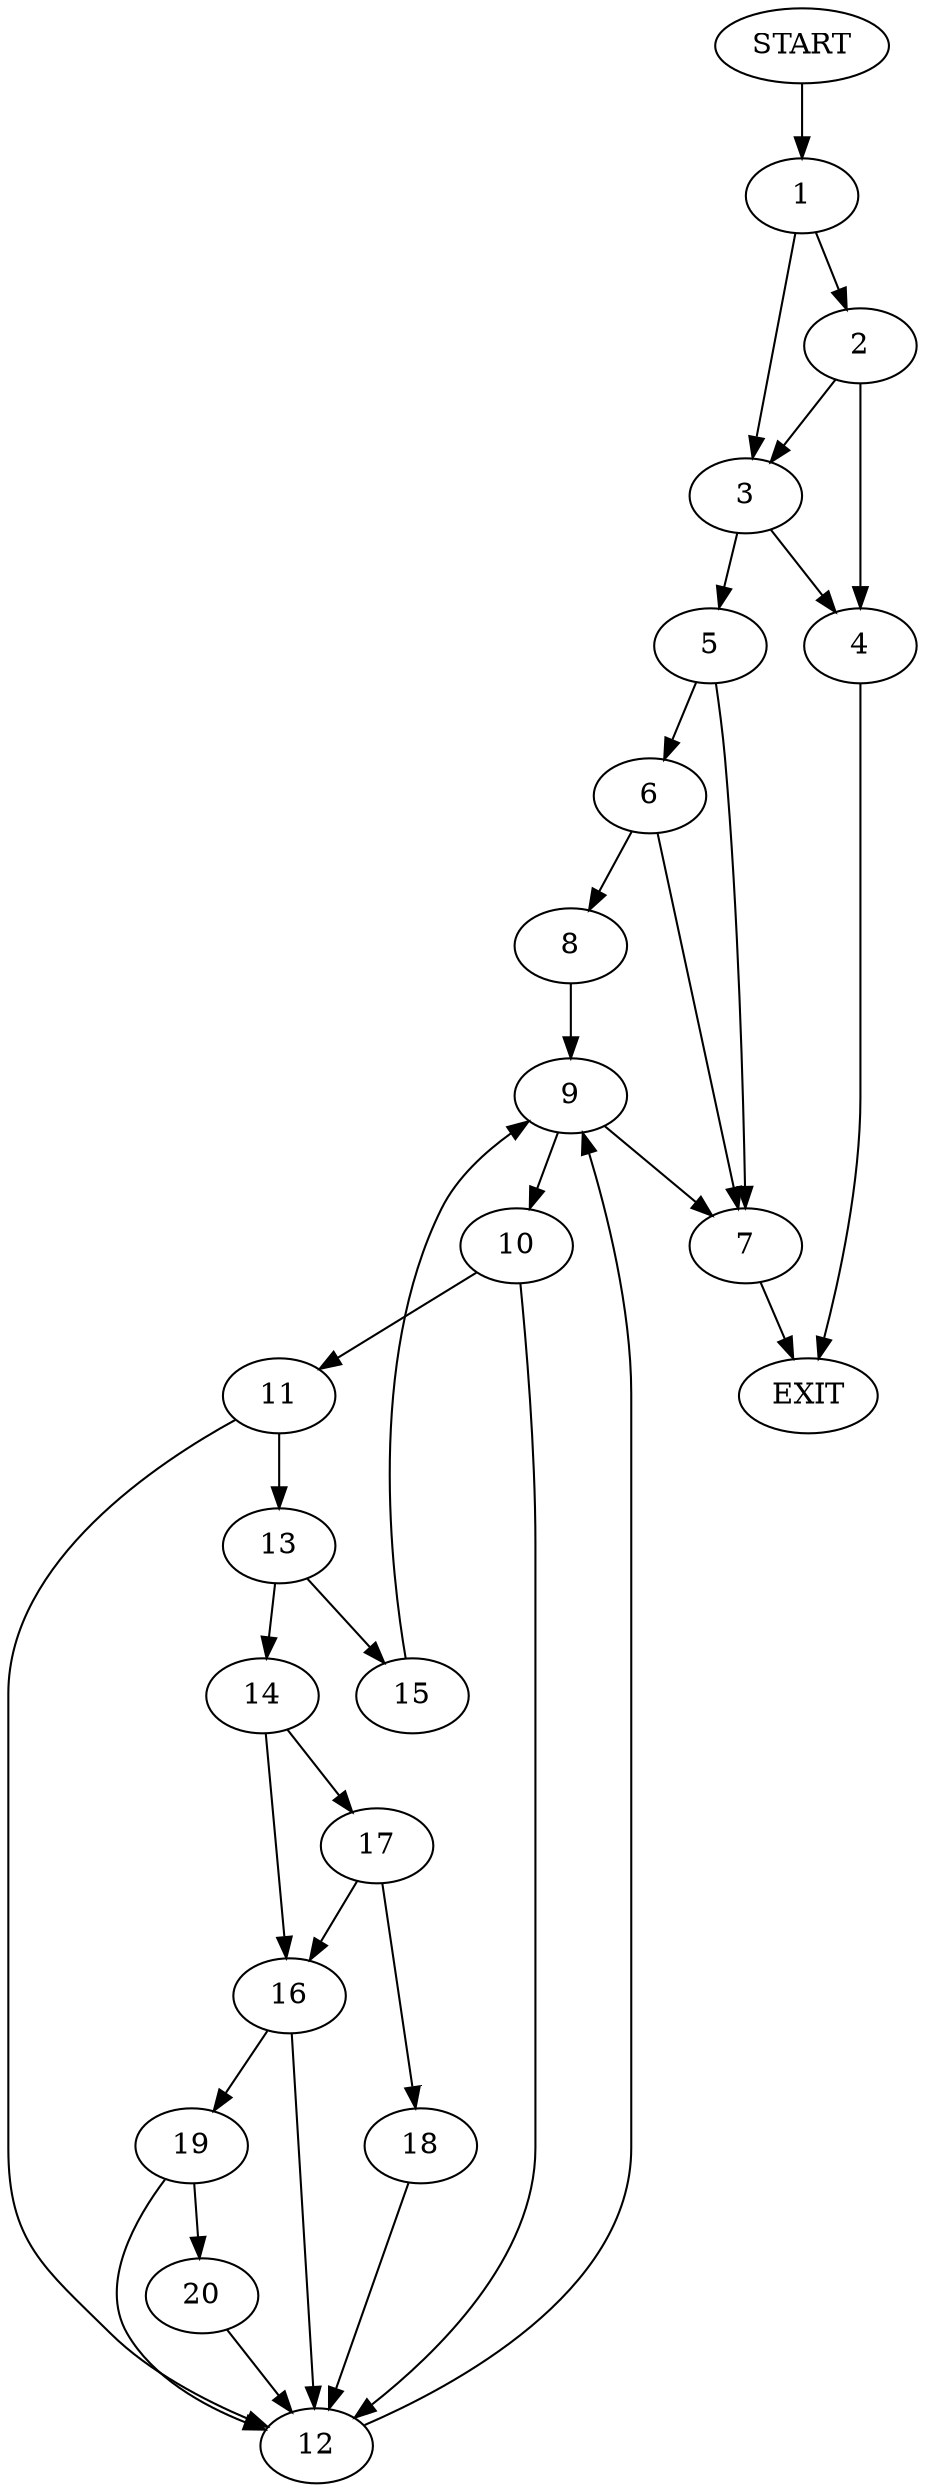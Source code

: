 digraph {
0 [label="START"]
21 [label="EXIT"]
0 -> 1
1 -> 2
1 -> 3
2 -> 4
2 -> 3
3 -> 4
3 -> 5
4 -> 21
5 -> 6
5 -> 7
6 -> 7
6 -> 8
7 -> 21
8 -> 9
9 -> 7
9 -> 10
10 -> 11
10 -> 12
11 -> 13
11 -> 12
12 -> 9
13 -> 14
13 -> 15
14 -> 16
14 -> 17
15 -> 9
17 -> 18
17 -> 16
16 -> 19
16 -> 12
18 -> 12
19 -> 20
19 -> 12
20 -> 12
}
